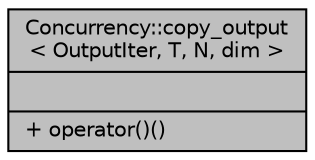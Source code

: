 digraph "Concurrency::copy_output&lt; OutputIter, T, N, dim &gt;"
{
  edge [fontname="Helvetica",fontsize="10",labelfontname="Helvetica",labelfontsize="10"];
  node [fontname="Helvetica",fontsize="10",shape=record];
  Node1 [label="{Concurrency::copy_output\l\< OutputIter, T, N, dim \>\n||+ operator()()\l}",height=0.2,width=0.4,color="black", fillcolor="grey75", style="filled", fontcolor="black"];
}

